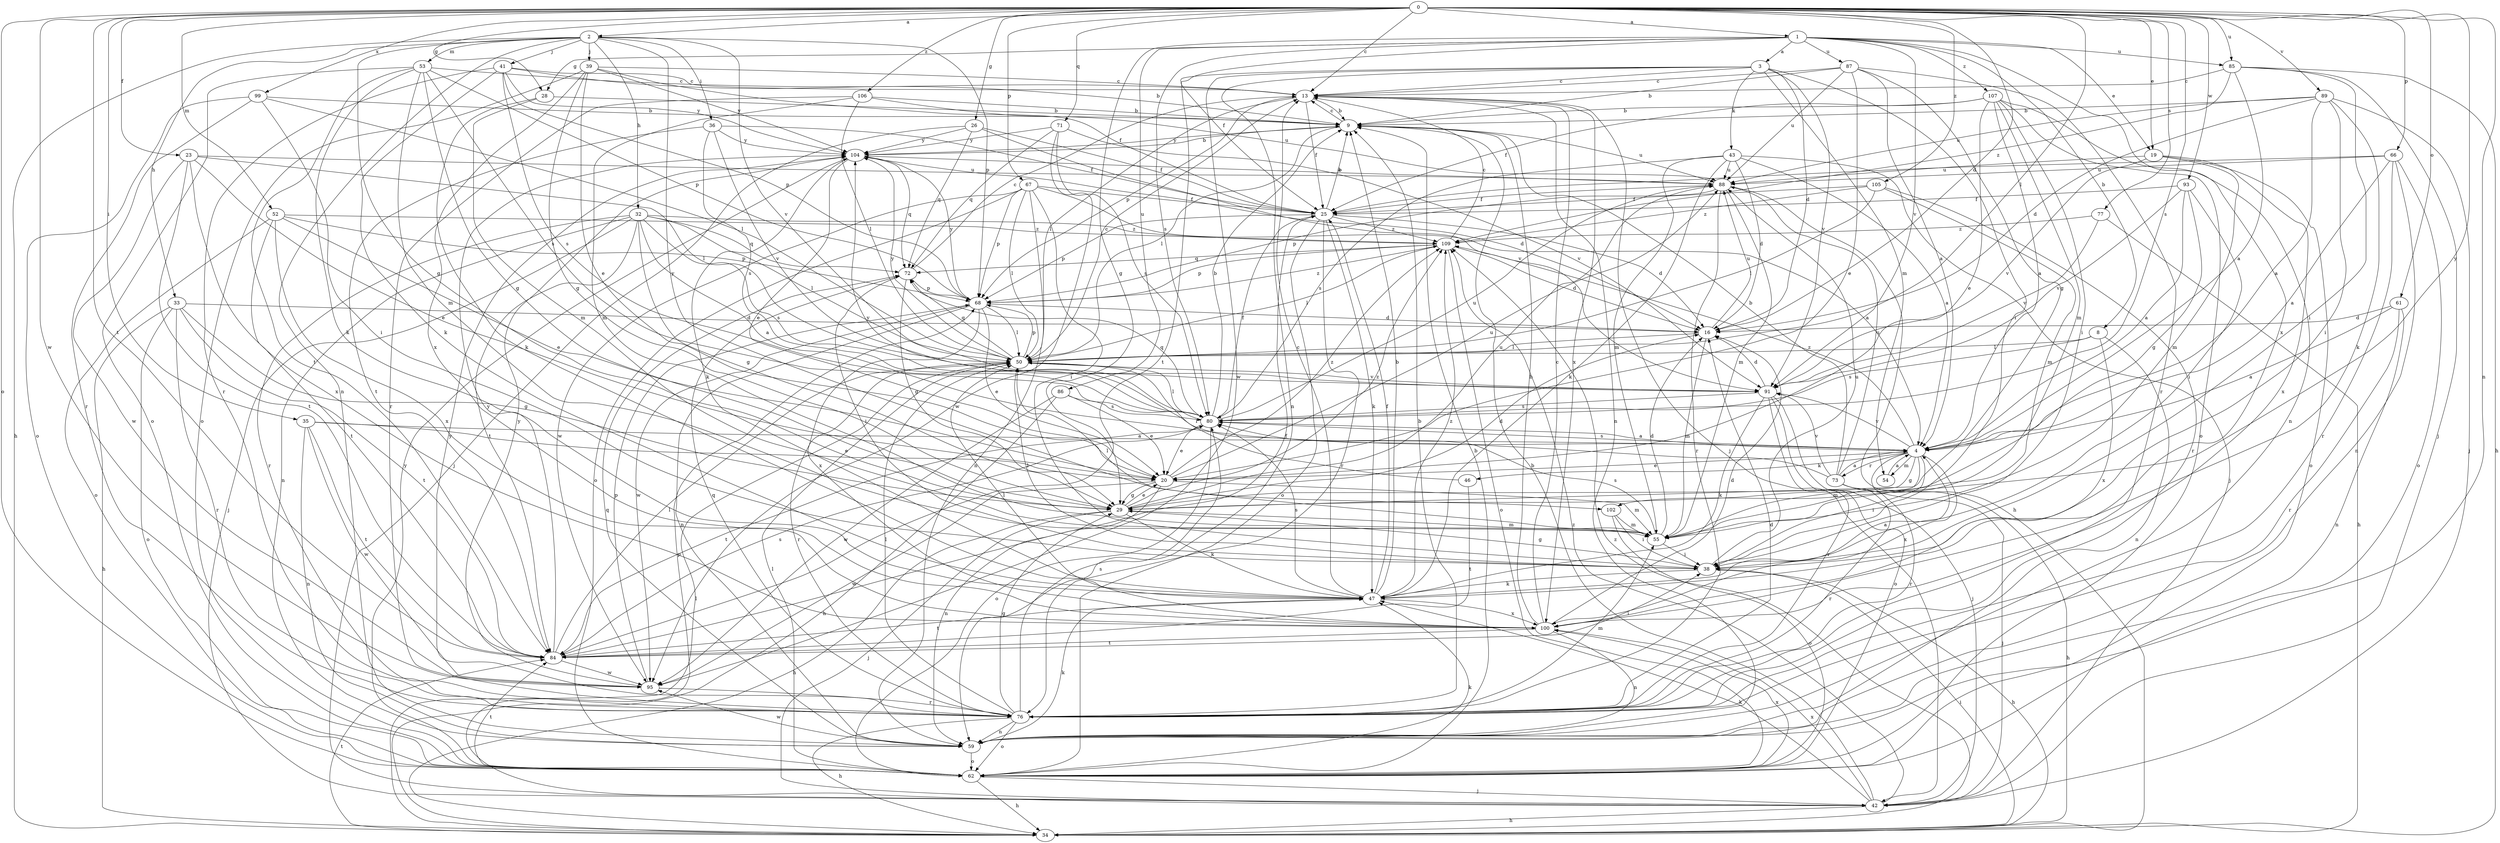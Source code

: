 strict digraph  {
0;
1;
2;
3;
4;
8;
9;
13;
16;
19;
20;
23;
25;
26;
28;
29;
32;
33;
34;
35;
36;
38;
39;
41;
42;
43;
46;
47;
50;
52;
53;
54;
55;
59;
61;
62;
66;
67;
68;
71;
72;
73;
76;
77;
80;
84;
85;
86;
87;
88;
89;
91;
93;
95;
99;
100;
102;
104;
105;
106;
107;
109;
0 -> 1  [label=a];
0 -> 2  [label=a];
0 -> 13  [label=c];
0 -> 16  [label=d];
0 -> 19  [label=e];
0 -> 23  [label=f];
0 -> 26  [label=g];
0 -> 28  [label=g];
0 -> 35  [label=i];
0 -> 50  [label=l];
0 -> 52  [label=m];
0 -> 59  [label=n];
0 -> 61  [label=o];
0 -> 62  [label=o];
0 -> 66  [label=p];
0 -> 67  [label=p];
0 -> 71  [label=q];
0 -> 77  [label=s];
0 -> 80  [label=s];
0 -> 84  [label=t];
0 -> 85  [label=u];
0 -> 89  [label=v];
0 -> 93  [label=w];
0 -> 95  [label=w];
0 -> 99  [label=x];
0 -> 102  [label=y];
0 -> 105  [label=z];
0 -> 106  [label=z];
1 -> 3  [label=a];
1 -> 8  [label=b];
1 -> 19  [label=e];
1 -> 25  [label=f];
1 -> 28  [label=g];
1 -> 29  [label=g];
1 -> 80  [label=s];
1 -> 85  [label=u];
1 -> 86  [label=u];
1 -> 87  [label=u];
1 -> 91  [label=v];
1 -> 100  [label=x];
1 -> 107  [label=z];
2 -> 29  [label=g];
2 -> 32  [label=h];
2 -> 33  [label=h];
2 -> 34  [label=h];
2 -> 36  [label=i];
2 -> 39  [label=j];
2 -> 41  [label=j];
2 -> 53  [label=m];
2 -> 59  [label=n];
2 -> 68  [label=p];
2 -> 91  [label=v];
2 -> 102  [label=y];
3 -> 13  [label=c];
3 -> 16  [label=d];
3 -> 38  [label=i];
3 -> 43  [label=k];
3 -> 54  [label=m];
3 -> 59  [label=n];
3 -> 84  [label=t];
3 -> 91  [label=v];
3 -> 95  [label=w];
4 -> 20  [label=e];
4 -> 29  [label=g];
4 -> 38  [label=i];
4 -> 46  [label=k];
4 -> 54  [label=m];
4 -> 55  [label=m];
4 -> 73  [label=r];
4 -> 76  [label=r];
4 -> 80  [label=s];
4 -> 91  [label=v];
4 -> 100  [label=x];
4 -> 109  [label=z];
8 -> 50  [label=l];
8 -> 59  [label=n];
8 -> 80  [label=s];
8 -> 100  [label=x];
9 -> 13  [label=c];
9 -> 50  [label=l];
9 -> 88  [label=u];
9 -> 104  [label=y];
13 -> 9  [label=b];
13 -> 25  [label=f];
13 -> 42  [label=j];
13 -> 50  [label=l];
13 -> 59  [label=n];
13 -> 68  [label=p];
13 -> 100  [label=x];
16 -> 50  [label=l];
16 -> 55  [label=m];
16 -> 88  [label=u];
19 -> 55  [label=m];
19 -> 62  [label=o];
19 -> 88  [label=u];
19 -> 91  [label=v];
19 -> 100  [label=x];
20 -> 29  [label=g];
20 -> 55  [label=m];
20 -> 59  [label=n];
20 -> 88  [label=u];
20 -> 95  [label=w];
20 -> 109  [label=z];
23 -> 20  [label=e];
23 -> 50  [label=l];
23 -> 84  [label=t];
23 -> 88  [label=u];
23 -> 95  [label=w];
23 -> 100  [label=x];
25 -> 9  [label=b];
25 -> 16  [label=d];
25 -> 47  [label=k];
25 -> 62  [label=o];
25 -> 68  [label=p];
25 -> 76  [label=r];
25 -> 109  [label=z];
26 -> 25  [label=f];
26 -> 42  [label=j];
26 -> 72  [label=q];
26 -> 91  [label=v];
26 -> 104  [label=y];
28 -> 9  [label=b];
28 -> 47  [label=k];
28 -> 55  [label=m];
29 -> 16  [label=d];
29 -> 20  [label=e];
29 -> 34  [label=h];
29 -> 42  [label=j];
29 -> 47  [label=k];
29 -> 55  [label=m];
29 -> 88  [label=u];
29 -> 109  [label=z];
32 -> 4  [label=a];
32 -> 29  [label=g];
32 -> 42  [label=j];
32 -> 50  [label=l];
32 -> 59  [label=n];
32 -> 72  [label=q];
32 -> 76  [label=r];
32 -> 80  [label=s];
32 -> 84  [label=t];
32 -> 109  [label=z];
33 -> 16  [label=d];
33 -> 29  [label=g];
33 -> 34  [label=h];
33 -> 62  [label=o];
33 -> 76  [label=r];
33 -> 84  [label=t];
34 -> 38  [label=i];
34 -> 50  [label=l];
34 -> 84  [label=t];
34 -> 109  [label=z];
35 -> 4  [label=a];
35 -> 20  [label=e];
35 -> 59  [label=n];
35 -> 84  [label=t];
35 -> 95  [label=w];
36 -> 25  [label=f];
36 -> 80  [label=s];
36 -> 84  [label=t];
36 -> 91  [label=v];
36 -> 104  [label=y];
38 -> 29  [label=g];
38 -> 34  [label=h];
38 -> 47  [label=k];
38 -> 50  [label=l];
38 -> 88  [label=u];
39 -> 13  [label=c];
39 -> 20  [label=e];
39 -> 25  [label=f];
39 -> 29  [label=g];
39 -> 62  [label=o];
39 -> 100  [label=x];
39 -> 104  [label=y];
41 -> 9  [label=b];
41 -> 13  [label=c];
41 -> 47  [label=k];
41 -> 68  [label=p];
41 -> 76  [label=r];
41 -> 80  [label=s];
41 -> 104  [label=y];
42 -> 9  [label=b];
42 -> 34  [label=h];
42 -> 47  [label=k];
42 -> 68  [label=p];
42 -> 100  [label=x];
42 -> 109  [label=z];
43 -> 4  [label=a];
43 -> 16  [label=d];
43 -> 42  [label=j];
43 -> 47  [label=k];
43 -> 55  [label=m];
43 -> 80  [label=s];
43 -> 88  [label=u];
46 -> 50  [label=l];
46 -> 84  [label=t];
47 -> 4  [label=a];
47 -> 9  [label=b];
47 -> 13  [label=c];
47 -> 25  [label=f];
47 -> 80  [label=s];
47 -> 84  [label=t];
47 -> 100  [label=x];
47 -> 109  [label=z];
50 -> 13  [label=c];
50 -> 68  [label=p];
50 -> 72  [label=q];
50 -> 76  [label=r];
50 -> 91  [label=v];
50 -> 104  [label=y];
52 -> 20  [label=e];
52 -> 62  [label=o];
52 -> 68  [label=p];
52 -> 84  [label=t];
52 -> 100  [label=x];
52 -> 109  [label=z];
53 -> 13  [label=c];
53 -> 29  [label=g];
53 -> 47  [label=k];
53 -> 55  [label=m];
53 -> 62  [label=o];
53 -> 68  [label=p];
53 -> 80  [label=s];
53 -> 84  [label=t];
54 -> 4  [label=a];
55 -> 16  [label=d];
55 -> 38  [label=i];
55 -> 50  [label=l];
55 -> 80  [label=s];
59 -> 47  [label=k];
59 -> 62  [label=o];
59 -> 72  [label=q];
59 -> 95  [label=w];
61 -> 4  [label=a];
61 -> 16  [label=d];
61 -> 59  [label=n];
61 -> 76  [label=r];
62 -> 9  [label=b];
62 -> 34  [label=h];
62 -> 42  [label=j];
62 -> 47  [label=k];
62 -> 50  [label=l];
62 -> 84  [label=t];
62 -> 100  [label=x];
62 -> 104  [label=y];
66 -> 4  [label=a];
66 -> 25  [label=f];
66 -> 59  [label=n];
66 -> 62  [label=o];
66 -> 76  [label=r];
66 -> 88  [label=u];
67 -> 4  [label=a];
67 -> 25  [label=f];
67 -> 38  [label=i];
67 -> 50  [label=l];
67 -> 59  [label=n];
67 -> 62  [label=o];
67 -> 68  [label=p];
67 -> 95  [label=w];
68 -> 16  [label=d];
68 -> 20  [label=e];
68 -> 50  [label=l];
68 -> 59  [label=n];
68 -> 95  [label=w];
68 -> 100  [label=x];
68 -> 104  [label=y];
68 -> 109  [label=z];
71 -> 72  [label=q];
71 -> 80  [label=s];
71 -> 91  [label=v];
71 -> 95  [label=w];
71 -> 104  [label=y];
72 -> 13  [label=c];
72 -> 29  [label=g];
72 -> 38  [label=i];
72 -> 68  [label=p];
73 -> 4  [label=a];
73 -> 9  [label=b];
73 -> 34  [label=h];
73 -> 42  [label=j];
73 -> 76  [label=r];
73 -> 88  [label=u];
73 -> 91  [label=v];
73 -> 104  [label=y];
76 -> 9  [label=b];
76 -> 16  [label=d];
76 -> 29  [label=g];
76 -> 34  [label=h];
76 -> 50  [label=l];
76 -> 55  [label=m];
76 -> 59  [label=n];
76 -> 62  [label=o];
76 -> 72  [label=q];
76 -> 80  [label=s];
76 -> 104  [label=y];
77 -> 34  [label=h];
77 -> 91  [label=v];
77 -> 109  [label=z];
80 -> 4  [label=a];
80 -> 9  [label=b];
80 -> 20  [label=e];
80 -> 25  [label=f];
80 -> 50  [label=l];
80 -> 62  [label=o];
80 -> 72  [label=q];
80 -> 84  [label=t];
80 -> 88  [label=u];
84 -> 25  [label=f];
84 -> 38  [label=i];
84 -> 50  [label=l];
84 -> 80  [label=s];
84 -> 95  [label=w];
84 -> 104  [label=y];
85 -> 4  [label=a];
85 -> 13  [label=c];
85 -> 34  [label=h];
85 -> 38  [label=i];
85 -> 42  [label=j];
85 -> 109  [label=z];
86 -> 20  [label=e];
86 -> 34  [label=h];
86 -> 80  [label=s];
86 -> 95  [label=w];
87 -> 4  [label=a];
87 -> 9  [label=b];
87 -> 13  [label=c];
87 -> 20  [label=e];
87 -> 29  [label=g];
87 -> 76  [label=r];
87 -> 88  [label=u];
88 -> 25  [label=f];
88 -> 34  [label=h];
88 -> 55  [label=m];
88 -> 68  [label=p];
88 -> 76  [label=r];
89 -> 4  [label=a];
89 -> 9  [label=b];
89 -> 16  [label=d];
89 -> 38  [label=i];
89 -> 42  [label=j];
89 -> 47  [label=k];
89 -> 88  [label=u];
91 -> 16  [label=d];
91 -> 42  [label=j];
91 -> 47  [label=k];
91 -> 62  [label=o];
91 -> 76  [label=r];
91 -> 80  [label=s];
93 -> 4  [label=a];
93 -> 25  [label=f];
93 -> 29  [label=g];
93 -> 38  [label=i];
93 -> 91  [label=v];
95 -> 68  [label=p];
95 -> 76  [label=r];
95 -> 104  [label=y];
99 -> 9  [label=b];
99 -> 38  [label=i];
99 -> 50  [label=l];
99 -> 62  [label=o];
99 -> 76  [label=r];
100 -> 9  [label=b];
100 -> 13  [label=c];
100 -> 16  [label=d];
100 -> 50  [label=l];
100 -> 59  [label=n];
100 -> 84  [label=t];
102 -> 38  [label=i];
102 -> 55  [label=m];
102 -> 62  [label=o];
104 -> 9  [label=b];
104 -> 16  [label=d];
104 -> 20  [label=e];
104 -> 47  [label=k];
104 -> 72  [label=q];
104 -> 88  [label=u];
105 -> 25  [label=f];
105 -> 50  [label=l];
105 -> 55  [label=m];
105 -> 76  [label=r];
105 -> 109  [label=z];
106 -> 9  [label=b];
106 -> 50  [label=l];
106 -> 55  [label=m];
106 -> 76  [label=r];
106 -> 88  [label=u];
107 -> 4  [label=a];
107 -> 9  [label=b];
107 -> 20  [label=e];
107 -> 25  [label=f];
107 -> 38  [label=i];
107 -> 55  [label=m];
107 -> 59  [label=n];
107 -> 62  [label=o];
109 -> 13  [label=c];
109 -> 16  [label=d];
109 -> 50  [label=l];
109 -> 62  [label=o];
109 -> 68  [label=p];
109 -> 72  [label=q];
}
